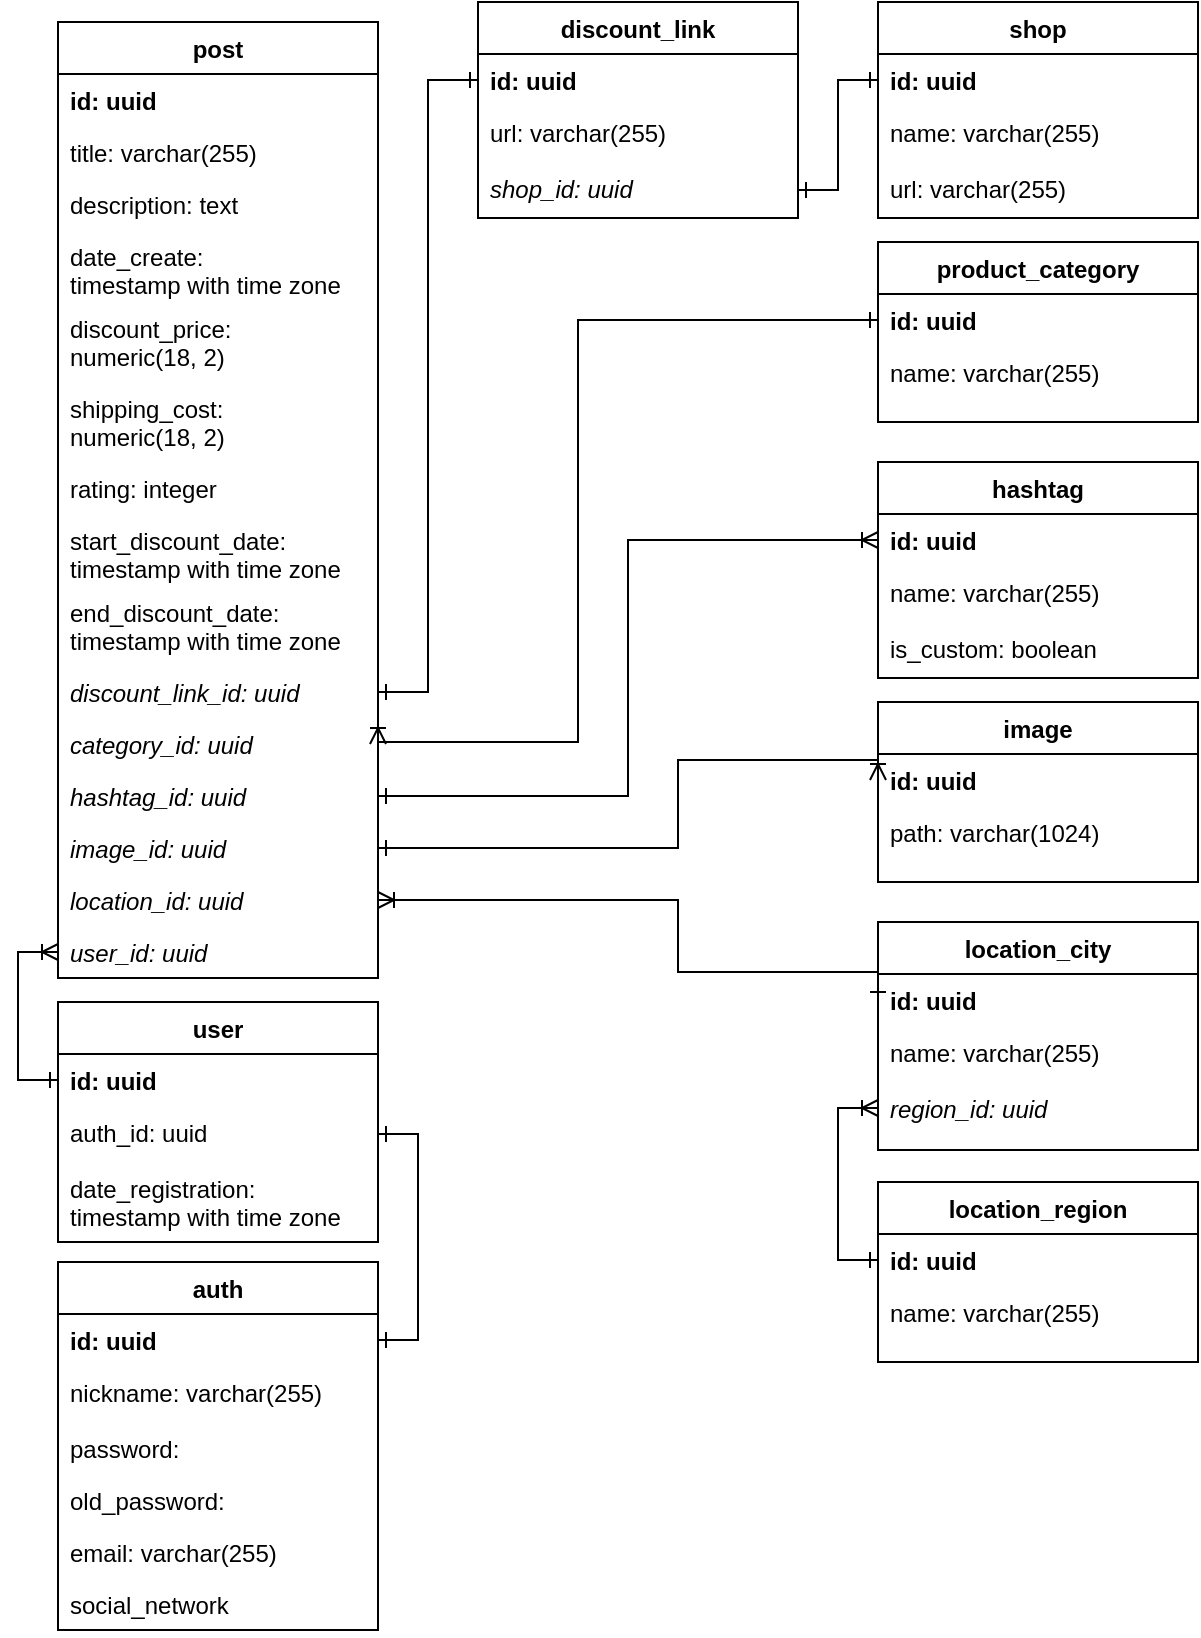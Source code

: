 <mxfile version="20.4.0" type="github">
  <diagram id="C5RBs43oDa-KdzZeNtuy" name="Page-1">
    <mxGraphModel dx="1209" dy="768" grid="1" gridSize="10" guides="1" tooltips="1" connect="1" arrows="1" fold="1" page="1" pageScale="1" pageWidth="827" pageHeight="1169" math="0" shadow="0">
      <root>
        <mxCell id="WIyWlLk6GJQsqaUBKTNV-0" />
        <mxCell id="WIyWlLk6GJQsqaUBKTNV-1" parent="WIyWlLk6GJQsqaUBKTNV-0" />
        <mxCell id="zkfFHV4jXpPFQw0GAbJ--0" value="post" style="swimlane;fontStyle=1;align=center;verticalAlign=top;childLayout=stackLayout;horizontal=1;startSize=26;horizontalStack=0;resizeParent=1;resizeLast=0;collapsible=1;marginBottom=0;rounded=0;shadow=0;strokeWidth=1;" parent="WIyWlLk6GJQsqaUBKTNV-1" vertex="1">
          <mxGeometry x="80" y="40" width="160" height="478" as="geometry">
            <mxRectangle x="230" y="140" width="160" height="26" as="alternateBounds" />
          </mxGeometry>
        </mxCell>
        <mxCell id="Dwpa492ECk6sttQQsUru-0" value="id: uuid" style="text;align=left;verticalAlign=top;spacingLeft=4;spacingRight=4;overflow=hidden;rotatable=0;points=[[0,0.5],[1,0.5]];portConstraint=eastwest;rounded=0;shadow=0;html=0;fontStyle=1" vertex="1" parent="zkfFHV4jXpPFQw0GAbJ--0">
          <mxGeometry y="26" width="160" height="26" as="geometry" />
        </mxCell>
        <mxCell id="Dwpa492ECk6sttQQsUru-1" value="title: varchar(255)" style="text;align=left;verticalAlign=top;spacingLeft=4;spacingRight=4;overflow=hidden;rotatable=0;points=[[0,0.5],[1,0.5]];portConstraint=eastwest;rounded=0;shadow=0;html=0;" vertex="1" parent="zkfFHV4jXpPFQw0GAbJ--0">
          <mxGeometry y="52" width="160" height="26" as="geometry" />
        </mxCell>
        <mxCell id="Dwpa492ECk6sttQQsUru-3" value="description: text" style="text;align=left;verticalAlign=top;spacingLeft=4;spacingRight=4;overflow=hidden;rotatable=0;points=[[0,0.5],[1,0.5]];portConstraint=eastwest;rounded=0;shadow=0;html=0;" vertex="1" parent="zkfFHV4jXpPFQw0GAbJ--0">
          <mxGeometry y="78" width="160" height="26" as="geometry" />
        </mxCell>
        <mxCell id="Dwpa492ECk6sttQQsUru-2" value="date_create: &#xa;timestamp with time zone" style="text;align=left;verticalAlign=top;spacingLeft=4;spacingRight=4;overflow=hidden;rotatable=0;points=[[0,0.5],[1,0.5]];portConstraint=eastwest;rounded=0;shadow=0;html=0;" vertex="1" parent="zkfFHV4jXpPFQw0GAbJ--0">
          <mxGeometry y="104" width="160" height="36" as="geometry" />
        </mxCell>
        <mxCell id="Dwpa492ECk6sttQQsUru-6" value="discount_price: &#xa;numeric(18, 2)" style="text;align=left;verticalAlign=top;spacingLeft=4;spacingRight=4;overflow=hidden;rotatable=0;points=[[0,0.5],[1,0.5]];portConstraint=eastwest;rounded=0;shadow=0;html=0;" vertex="1" parent="zkfFHV4jXpPFQw0GAbJ--0">
          <mxGeometry y="140" width="160" height="40" as="geometry" />
        </mxCell>
        <mxCell id="Dwpa492ECk6sttQQsUru-7" value="shipping_cost:&#xa;numeric(18, 2)" style="text;align=left;verticalAlign=top;spacingLeft=4;spacingRight=4;overflow=hidden;rotatable=0;points=[[0,0.5],[1,0.5]];portConstraint=eastwest;rounded=0;shadow=0;html=0;" vertex="1" parent="zkfFHV4jXpPFQw0GAbJ--0">
          <mxGeometry y="180" width="160" height="40" as="geometry" />
        </mxCell>
        <mxCell id="Dwpa492ECk6sttQQsUru-18" value="rating: integer" style="text;align=left;verticalAlign=top;spacingLeft=4;spacingRight=4;overflow=hidden;rotatable=0;points=[[0,0.5],[1,0.5]];portConstraint=eastwest;rounded=0;shadow=0;html=0;" vertex="1" parent="zkfFHV4jXpPFQw0GAbJ--0">
          <mxGeometry y="220" width="160" height="26" as="geometry" />
        </mxCell>
        <mxCell id="Dwpa492ECk6sttQQsUru-19" value="start_discount_date: &#xa;timestamp with time zone" style="text;align=left;verticalAlign=top;spacingLeft=4;spacingRight=4;overflow=hidden;rotatable=0;points=[[0,0.5],[1,0.5]];portConstraint=eastwest;rounded=0;shadow=0;html=0;" vertex="1" parent="zkfFHV4jXpPFQw0GAbJ--0">
          <mxGeometry y="246" width="160" height="36" as="geometry" />
        </mxCell>
        <mxCell id="Dwpa492ECk6sttQQsUru-21" value="end_discount_date: &#xa;timestamp with time zone" style="text;align=left;verticalAlign=top;spacingLeft=4;spacingRight=4;overflow=hidden;rotatable=0;points=[[0,0.5],[1,0.5]];portConstraint=eastwest;rounded=0;shadow=0;html=0;" vertex="1" parent="zkfFHV4jXpPFQw0GAbJ--0">
          <mxGeometry y="282" width="160" height="40" as="geometry" />
        </mxCell>
        <mxCell id="Dwpa492ECk6sttQQsUru-64" value="discount_link_id: uuid&#xa;" style="text;align=left;verticalAlign=top;spacingLeft=4;spacingRight=4;overflow=hidden;rotatable=0;points=[[0,0.5],[1,0.5]];portConstraint=eastwest;rounded=0;shadow=0;html=0;fontStyle=2" vertex="1" parent="zkfFHV4jXpPFQw0GAbJ--0">
          <mxGeometry y="322" width="160" height="26" as="geometry" />
        </mxCell>
        <mxCell id="Dwpa492ECk6sttQQsUru-70" value="category_id: uuid" style="text;align=left;verticalAlign=top;spacingLeft=4;spacingRight=4;overflow=hidden;rotatable=0;points=[[0,0.5],[1,0.5]];portConstraint=eastwest;rounded=0;shadow=0;html=0;fontStyle=2" vertex="1" parent="zkfFHV4jXpPFQw0GAbJ--0">
          <mxGeometry y="348" width="160" height="26" as="geometry" />
        </mxCell>
        <mxCell id="Dwpa492ECk6sttQQsUru-68" value="hashtag_id: uuid" style="text;align=left;verticalAlign=top;spacingLeft=4;spacingRight=4;overflow=hidden;rotatable=0;points=[[0,0.5],[1,0.5]];portConstraint=eastwest;rounded=0;shadow=0;html=0;fontStyle=2" vertex="1" parent="zkfFHV4jXpPFQw0GAbJ--0">
          <mxGeometry y="374" width="160" height="26" as="geometry" />
        </mxCell>
        <mxCell id="Dwpa492ECk6sttQQsUru-5" value="image_id: uuid" style="text;align=left;verticalAlign=top;spacingLeft=4;spacingRight=4;overflow=hidden;rotatable=0;points=[[0,0.5],[1,0.5]];portConstraint=eastwest;rounded=0;shadow=0;html=0;fontStyle=2" vertex="1" parent="zkfFHV4jXpPFQw0GAbJ--0">
          <mxGeometry y="400" width="160" height="26" as="geometry" />
        </mxCell>
        <mxCell id="Dwpa492ECk6sttQQsUru-22" value="location_id: uuid" style="text;align=left;verticalAlign=top;spacingLeft=4;spacingRight=4;overflow=hidden;rotatable=0;points=[[0,0.5],[1,0.5]];portConstraint=eastwest;rounded=0;shadow=0;html=0;fontStyle=2" vertex="1" parent="zkfFHV4jXpPFQw0GAbJ--0">
          <mxGeometry y="426" width="160" height="26" as="geometry" />
        </mxCell>
        <mxCell id="Dwpa492ECk6sttQQsUru-4" value="user_id: uuid" style="text;align=left;verticalAlign=top;spacingLeft=4;spacingRight=4;overflow=hidden;rotatable=0;points=[[0,0.5],[1,0.5]];portConstraint=eastwest;rounded=0;shadow=0;html=0;fontStyle=2" vertex="1" parent="zkfFHV4jXpPFQw0GAbJ--0">
          <mxGeometry y="452" width="160" height="26" as="geometry" />
        </mxCell>
        <mxCell id="zkfFHV4jXpPFQw0GAbJ--17" value="user" style="swimlane;fontStyle=1;align=center;verticalAlign=top;childLayout=stackLayout;horizontal=1;startSize=26;horizontalStack=0;resizeParent=1;resizeLast=0;collapsible=1;marginBottom=0;rounded=0;shadow=0;strokeWidth=1;" parent="WIyWlLk6GJQsqaUBKTNV-1" vertex="1">
          <mxGeometry x="80" y="530" width="160" height="120" as="geometry">
            <mxRectangle x="550" y="140" width="160" height="26" as="alternateBounds" />
          </mxGeometry>
        </mxCell>
        <mxCell id="zkfFHV4jXpPFQw0GAbJ--1" value="id: uuid" style="text;align=left;verticalAlign=top;spacingLeft=4;spacingRight=4;overflow=hidden;rotatable=0;points=[[0,0.5],[1,0.5]];portConstraint=eastwest;fontStyle=1" parent="zkfFHV4jXpPFQw0GAbJ--17" vertex="1">
          <mxGeometry y="26" width="160" height="26" as="geometry" />
        </mxCell>
        <mxCell id="zkfFHV4jXpPFQw0GAbJ--2" value="auth_id: uuid" style="text;align=left;verticalAlign=top;spacingLeft=4;spacingRight=4;overflow=hidden;rotatable=0;points=[[0,0.5],[1,0.5]];portConstraint=eastwest;rounded=0;shadow=0;html=0;fontStyle=0" parent="zkfFHV4jXpPFQw0GAbJ--17" vertex="1">
          <mxGeometry y="52" width="160" height="28" as="geometry" />
        </mxCell>
        <mxCell id="Dwpa492ECk6sttQQsUru-11" value="date_registration: &#xa;timestamp with time zone" style="text;align=left;verticalAlign=top;spacingLeft=4;spacingRight=4;overflow=hidden;rotatable=0;points=[[0,0.5],[1,0.5]];portConstraint=eastwest;rounded=0;shadow=0;html=0;" vertex="1" parent="zkfFHV4jXpPFQw0GAbJ--17">
          <mxGeometry y="80" width="160" height="40" as="geometry" />
        </mxCell>
        <mxCell id="Dwpa492ECk6sttQQsUru-12" value="image" style="swimlane;fontStyle=1;align=center;verticalAlign=top;childLayout=stackLayout;horizontal=1;startSize=26;horizontalStack=0;resizeParent=1;resizeLast=0;collapsible=1;marginBottom=0;rounded=0;shadow=0;strokeWidth=1;" vertex="1" parent="WIyWlLk6GJQsqaUBKTNV-1">
          <mxGeometry x="490" y="380" width="160" height="90" as="geometry">
            <mxRectangle x="550" y="140" width="160" height="26" as="alternateBounds" />
          </mxGeometry>
        </mxCell>
        <mxCell id="Dwpa492ECk6sttQQsUru-13" value="id: uuid" style="text;align=left;verticalAlign=top;spacingLeft=4;spacingRight=4;overflow=hidden;rotatable=0;points=[[0,0.5],[1,0.5]];portConstraint=eastwest;fontStyle=1" vertex="1" parent="Dwpa492ECk6sttQQsUru-12">
          <mxGeometry y="26" width="160" height="26" as="geometry" />
        </mxCell>
        <mxCell id="Dwpa492ECk6sttQQsUru-14" value="path: varchar(1024)" style="text;align=left;verticalAlign=top;spacingLeft=4;spacingRight=4;overflow=hidden;rotatable=0;points=[[0,0.5],[1,0.5]];portConstraint=eastwest;rounded=0;shadow=0;html=0;" vertex="1" parent="Dwpa492ECk6sttQQsUru-12">
          <mxGeometry y="52" width="160" height="28" as="geometry" />
        </mxCell>
        <mxCell id="Dwpa492ECk6sttQQsUru-23" value="location_region" style="swimlane;fontStyle=1;align=center;verticalAlign=top;childLayout=stackLayout;horizontal=1;startSize=26;horizontalStack=0;resizeParent=1;resizeLast=0;collapsible=1;marginBottom=0;rounded=0;shadow=0;strokeWidth=1;" vertex="1" parent="WIyWlLk6GJQsqaUBKTNV-1">
          <mxGeometry x="490" y="620" width="160" height="90" as="geometry">
            <mxRectangle x="550" y="140" width="160" height="26" as="alternateBounds" />
          </mxGeometry>
        </mxCell>
        <mxCell id="Dwpa492ECk6sttQQsUru-24" value="id: uuid" style="text;align=left;verticalAlign=top;spacingLeft=4;spacingRight=4;overflow=hidden;rotatable=0;points=[[0,0.5],[1,0.5]];portConstraint=eastwest;fontStyle=1" vertex="1" parent="Dwpa492ECk6sttQQsUru-23">
          <mxGeometry y="26" width="160" height="26" as="geometry" />
        </mxCell>
        <mxCell id="Dwpa492ECk6sttQQsUru-25" value="name: varchar(255)" style="text;align=left;verticalAlign=top;spacingLeft=4;spacingRight=4;overflow=hidden;rotatable=0;points=[[0,0.5],[1,0.5]];portConstraint=eastwest;rounded=0;shadow=0;html=0;" vertex="1" parent="Dwpa492ECk6sttQQsUru-23">
          <mxGeometry y="52" width="160" height="28" as="geometry" />
        </mxCell>
        <mxCell id="Dwpa492ECk6sttQQsUru-29" value="location_city" style="swimlane;fontStyle=1;align=center;verticalAlign=top;childLayout=stackLayout;horizontal=1;startSize=26;horizontalStack=0;resizeParent=1;resizeLast=0;collapsible=1;marginBottom=0;rounded=0;shadow=0;strokeWidth=1;" vertex="1" parent="WIyWlLk6GJQsqaUBKTNV-1">
          <mxGeometry x="490" y="490" width="160" height="114" as="geometry">
            <mxRectangle x="550" y="140" width="160" height="26" as="alternateBounds" />
          </mxGeometry>
        </mxCell>
        <mxCell id="Dwpa492ECk6sttQQsUru-30" value="id: uuid" style="text;align=left;verticalAlign=top;spacingLeft=4;spacingRight=4;overflow=hidden;rotatable=0;points=[[0,0.5],[1,0.5]];portConstraint=eastwest;fontStyle=1" vertex="1" parent="Dwpa492ECk6sttQQsUru-29">
          <mxGeometry y="26" width="160" height="26" as="geometry" />
        </mxCell>
        <mxCell id="Dwpa492ECk6sttQQsUru-31" value="name: varchar(255)" style="text;align=left;verticalAlign=top;spacingLeft=4;spacingRight=4;overflow=hidden;rotatable=0;points=[[0,0.5],[1,0.5]];portConstraint=eastwest;rounded=0;shadow=0;html=0;" vertex="1" parent="Dwpa492ECk6sttQQsUru-29">
          <mxGeometry y="52" width="160" height="28" as="geometry" />
        </mxCell>
        <mxCell id="Dwpa492ECk6sttQQsUru-32" value="region_id: uuid" style="text;align=left;verticalAlign=top;spacingLeft=4;spacingRight=4;overflow=hidden;rotatable=0;points=[[0,0.5],[1,0.5]];portConstraint=eastwest;rounded=0;shadow=0;html=0;fontStyle=2" vertex="1" parent="Dwpa492ECk6sttQQsUru-29">
          <mxGeometry y="80" width="160" height="26" as="geometry" />
        </mxCell>
        <mxCell id="Dwpa492ECk6sttQQsUru-35" style="edgeStyle=orthogonalEdgeStyle;rounded=0;orthogonalLoop=1;jettySize=auto;html=1;exitX=0;exitY=0.5;exitDx=0;exitDy=0;entryX=0;entryY=0.5;entryDx=0;entryDy=0;startArrow=ERoneToMany;startFill=0;endArrow=ERone;endFill=0;" edge="1" parent="WIyWlLk6GJQsqaUBKTNV-1" source="Dwpa492ECk6sttQQsUru-32" target="Dwpa492ECk6sttQQsUru-24">
          <mxGeometry relative="1" as="geometry" />
        </mxCell>
        <mxCell id="Dwpa492ECk6sttQQsUru-37" style="edgeStyle=orthogonalEdgeStyle;rounded=0;orthogonalLoop=1;jettySize=auto;html=1;exitX=1;exitY=0.5;exitDx=0;exitDy=0;entryX=0;entryY=0.5;entryDx=0;entryDy=0;startArrow=ERoneToMany;startFill=0;endArrow=ERone;endFill=0;" edge="1" parent="WIyWlLk6GJQsqaUBKTNV-1" source="Dwpa492ECk6sttQQsUru-22" target="Dwpa492ECk6sttQQsUru-30">
          <mxGeometry relative="1" as="geometry">
            <Array as="points">
              <mxPoint x="390" y="479" />
              <mxPoint x="390" y="515" />
            </Array>
          </mxGeometry>
        </mxCell>
        <mxCell id="Dwpa492ECk6sttQQsUru-38" style="edgeStyle=orthogonalEdgeStyle;rounded=0;orthogonalLoop=1;jettySize=auto;html=1;exitX=0;exitY=0.5;exitDx=0;exitDy=0;entryX=0;entryY=0.5;entryDx=0;entryDy=0;startArrow=ERoneToMany;startFill=0;endArrow=ERone;endFill=0;" edge="1" parent="WIyWlLk6GJQsqaUBKTNV-1" source="Dwpa492ECk6sttQQsUru-4" target="zkfFHV4jXpPFQw0GAbJ--1">
          <mxGeometry relative="1" as="geometry" />
        </mxCell>
        <mxCell id="Dwpa492ECk6sttQQsUru-45" value="auth" style="swimlane;fontStyle=1;align=center;verticalAlign=top;childLayout=stackLayout;horizontal=1;startSize=26;horizontalStack=0;resizeParent=1;resizeLast=0;collapsible=1;marginBottom=0;rounded=0;shadow=0;strokeWidth=1;" vertex="1" parent="WIyWlLk6GJQsqaUBKTNV-1">
          <mxGeometry x="80" y="660" width="160" height="184" as="geometry">
            <mxRectangle x="550" y="140" width="160" height="26" as="alternateBounds" />
          </mxGeometry>
        </mxCell>
        <mxCell id="Dwpa492ECk6sttQQsUru-46" value="id: uuid" style="text;align=left;verticalAlign=top;spacingLeft=4;spacingRight=4;overflow=hidden;rotatable=0;points=[[0,0.5],[1,0.5]];portConstraint=eastwest;fontStyle=1" vertex="1" parent="Dwpa492ECk6sttQQsUru-45">
          <mxGeometry y="26" width="160" height="26" as="geometry" />
        </mxCell>
        <mxCell id="Dwpa492ECk6sttQQsUru-47" value="nickname: varchar(255)" style="text;align=left;verticalAlign=top;spacingLeft=4;spacingRight=4;overflow=hidden;rotatable=0;points=[[0,0.5],[1,0.5]];portConstraint=eastwest;rounded=0;shadow=0;html=0;" vertex="1" parent="Dwpa492ECk6sttQQsUru-45">
          <mxGeometry y="52" width="160" height="28" as="geometry" />
        </mxCell>
        <mxCell id="Dwpa492ECk6sttQQsUru-48" value="password: " style="text;align=left;verticalAlign=top;spacingLeft=4;spacingRight=4;overflow=hidden;rotatable=0;points=[[0,0.5],[1,0.5]];portConstraint=eastwest;rounded=0;shadow=0;html=0;" vertex="1" parent="Dwpa492ECk6sttQQsUru-45">
          <mxGeometry y="80" width="160" height="26" as="geometry" />
        </mxCell>
        <mxCell id="Dwpa492ECk6sttQQsUru-54" value="old_password: " style="text;align=left;verticalAlign=top;spacingLeft=4;spacingRight=4;overflow=hidden;rotatable=0;points=[[0,0.5],[1,0.5]];portConstraint=eastwest;rounded=0;shadow=0;html=0;" vertex="1" parent="Dwpa492ECk6sttQQsUru-45">
          <mxGeometry y="106" width="160" height="26" as="geometry" />
        </mxCell>
        <mxCell id="Dwpa492ECk6sttQQsUru-49" value="email: varchar(255)" style="text;align=left;verticalAlign=top;spacingLeft=4;spacingRight=4;overflow=hidden;rotatable=0;points=[[0,0.5],[1,0.5]];portConstraint=eastwest;rounded=0;shadow=0;html=0;" vertex="1" parent="Dwpa492ECk6sttQQsUru-45">
          <mxGeometry y="132" width="160" height="26" as="geometry" />
        </mxCell>
        <mxCell id="Dwpa492ECk6sttQQsUru-80" value="social_network" style="text;align=left;verticalAlign=top;spacingLeft=4;spacingRight=4;overflow=hidden;rotatable=0;points=[[0,0.5],[1,0.5]];portConstraint=eastwest;rounded=0;shadow=0;html=0;" vertex="1" parent="Dwpa492ECk6sttQQsUru-45">
          <mxGeometry y="158" width="160" height="26" as="geometry" />
        </mxCell>
        <mxCell id="Dwpa492ECk6sttQQsUru-53" style="edgeStyle=orthogonalEdgeStyle;rounded=0;orthogonalLoop=1;jettySize=auto;html=1;exitX=1;exitY=0.5;exitDx=0;exitDy=0;entryX=1;entryY=0.5;entryDx=0;entryDy=0;startArrow=ERone;startFill=0;endArrow=ERone;endFill=0;" edge="1" parent="WIyWlLk6GJQsqaUBKTNV-1" source="zkfFHV4jXpPFQw0GAbJ--2" target="Dwpa492ECk6sttQQsUru-46">
          <mxGeometry relative="1" as="geometry" />
        </mxCell>
        <mxCell id="Dwpa492ECk6sttQQsUru-55" style="edgeStyle=orthogonalEdgeStyle;rounded=0;orthogonalLoop=1;jettySize=auto;html=1;exitX=1;exitY=0.5;exitDx=0;exitDy=0;entryX=0;entryY=0.5;entryDx=0;entryDy=0;startArrow=ERone;startFill=0;endArrow=ERoneToMany;endFill=0;" edge="1" parent="WIyWlLk6GJQsqaUBKTNV-1" source="Dwpa492ECk6sttQQsUru-5" target="Dwpa492ECk6sttQQsUru-13">
          <mxGeometry relative="1" as="geometry">
            <Array as="points">
              <mxPoint x="390" y="453" />
              <mxPoint x="390" y="409" />
            </Array>
          </mxGeometry>
        </mxCell>
        <mxCell id="Dwpa492ECk6sttQQsUru-65" value="hashtag" style="swimlane;fontStyle=1;align=center;verticalAlign=top;childLayout=stackLayout;horizontal=1;startSize=26;horizontalStack=0;resizeParent=1;resizeLast=0;collapsible=1;marginBottom=0;rounded=0;shadow=0;strokeWidth=1;" vertex="1" parent="WIyWlLk6GJQsqaUBKTNV-1">
          <mxGeometry x="490" y="260" width="160" height="108" as="geometry">
            <mxRectangle x="550" y="140" width="160" height="26" as="alternateBounds" />
          </mxGeometry>
        </mxCell>
        <mxCell id="Dwpa492ECk6sttQQsUru-66" value="id: uuid" style="text;align=left;verticalAlign=top;spacingLeft=4;spacingRight=4;overflow=hidden;rotatable=0;points=[[0,0.5],[1,0.5]];portConstraint=eastwest;fontStyle=1" vertex="1" parent="Dwpa492ECk6sttQQsUru-65">
          <mxGeometry y="26" width="160" height="26" as="geometry" />
        </mxCell>
        <mxCell id="Dwpa492ECk6sttQQsUru-67" value="name: varchar(255)" style="text;align=left;verticalAlign=top;spacingLeft=4;spacingRight=4;overflow=hidden;rotatable=0;points=[[0,0.5],[1,0.5]];portConstraint=eastwest;rounded=0;shadow=0;html=0;" vertex="1" parent="Dwpa492ECk6sttQQsUru-65">
          <mxGeometry y="52" width="160" height="28" as="geometry" />
        </mxCell>
        <mxCell id="Dwpa492ECk6sttQQsUru-91" value="is_custom: boolean" style="text;align=left;verticalAlign=top;spacingLeft=4;spacingRight=4;overflow=hidden;rotatable=0;points=[[0,0.5],[1,0.5]];portConstraint=eastwest;rounded=0;shadow=0;html=0;" vertex="1" parent="Dwpa492ECk6sttQQsUru-65">
          <mxGeometry y="80" width="160" height="28" as="geometry" />
        </mxCell>
        <mxCell id="Dwpa492ECk6sttQQsUru-71" value="shop" style="swimlane;fontStyle=1;align=center;verticalAlign=top;childLayout=stackLayout;horizontal=1;startSize=26;horizontalStack=0;resizeParent=1;resizeLast=0;collapsible=1;marginBottom=0;rounded=0;shadow=0;strokeWidth=1;" vertex="1" parent="WIyWlLk6GJQsqaUBKTNV-1">
          <mxGeometry x="490" y="30" width="160" height="108" as="geometry">
            <mxRectangle x="550" y="140" width="160" height="26" as="alternateBounds" />
          </mxGeometry>
        </mxCell>
        <mxCell id="Dwpa492ECk6sttQQsUru-72" value="id: uuid" style="text;align=left;verticalAlign=top;spacingLeft=4;spacingRight=4;overflow=hidden;rotatable=0;points=[[0,0.5],[1,0.5]];portConstraint=eastwest;fontStyle=1" vertex="1" parent="Dwpa492ECk6sttQQsUru-71">
          <mxGeometry y="26" width="160" height="26" as="geometry" />
        </mxCell>
        <mxCell id="Dwpa492ECk6sttQQsUru-73" value="name: varchar(255)" style="text;align=left;verticalAlign=top;spacingLeft=4;spacingRight=4;overflow=hidden;rotatable=0;points=[[0,0.5],[1,0.5]];portConstraint=eastwest;rounded=0;shadow=0;html=0;" vertex="1" parent="Dwpa492ECk6sttQQsUru-71">
          <mxGeometry y="52" width="160" height="28" as="geometry" />
        </mxCell>
        <mxCell id="Dwpa492ECk6sttQQsUru-81" value="url: varchar(255)" style="text;align=left;verticalAlign=top;spacingLeft=4;spacingRight=4;overflow=hidden;rotatable=0;points=[[0,0.5],[1,0.5]];portConstraint=eastwest;rounded=0;shadow=0;html=0;" vertex="1" parent="Dwpa492ECk6sttQQsUru-71">
          <mxGeometry y="80" width="160" height="28" as="geometry" />
        </mxCell>
        <mxCell id="Dwpa492ECk6sttQQsUru-74" value="product_category" style="swimlane;fontStyle=1;align=center;verticalAlign=top;childLayout=stackLayout;horizontal=1;startSize=26;horizontalStack=0;resizeParent=1;resizeLast=0;collapsible=1;marginBottom=0;rounded=0;shadow=0;strokeWidth=1;" vertex="1" parent="WIyWlLk6GJQsqaUBKTNV-1">
          <mxGeometry x="490" y="150" width="160" height="90" as="geometry">
            <mxRectangle x="550" y="140" width="160" height="26" as="alternateBounds" />
          </mxGeometry>
        </mxCell>
        <mxCell id="Dwpa492ECk6sttQQsUru-75" value="id: uuid" style="text;align=left;verticalAlign=top;spacingLeft=4;spacingRight=4;overflow=hidden;rotatable=0;points=[[0,0.5],[1,0.5]];portConstraint=eastwest;fontStyle=1" vertex="1" parent="Dwpa492ECk6sttQQsUru-74">
          <mxGeometry y="26" width="160" height="26" as="geometry" />
        </mxCell>
        <mxCell id="Dwpa492ECk6sttQQsUru-76" value="name: varchar(255)" style="text;align=left;verticalAlign=top;spacingLeft=4;spacingRight=4;overflow=hidden;rotatable=0;points=[[0,0.5],[1,0.5]];portConstraint=eastwest;rounded=0;shadow=0;html=0;" vertex="1" parent="Dwpa492ECk6sttQQsUru-74">
          <mxGeometry y="52" width="160" height="28" as="geometry" />
        </mxCell>
        <mxCell id="Dwpa492ECk6sttQQsUru-78" style="edgeStyle=orthogonalEdgeStyle;rounded=0;orthogonalLoop=1;jettySize=auto;html=1;exitX=0;exitY=0.5;exitDx=0;exitDy=0;entryX=1;entryY=0.5;entryDx=0;entryDy=0;startArrow=ERone;startFill=0;endArrow=ERoneToMany;endFill=0;" edge="1" parent="WIyWlLk6GJQsqaUBKTNV-1" source="Dwpa492ECk6sttQQsUru-75" target="Dwpa492ECk6sttQQsUru-70">
          <mxGeometry relative="1" as="geometry">
            <Array as="points">
              <mxPoint x="340" y="189" />
              <mxPoint x="340" y="400" />
            </Array>
          </mxGeometry>
        </mxCell>
        <mxCell id="Dwpa492ECk6sttQQsUru-79" style="edgeStyle=orthogonalEdgeStyle;rounded=0;orthogonalLoop=1;jettySize=auto;html=1;exitX=1;exitY=0.5;exitDx=0;exitDy=0;entryX=0;entryY=0.5;entryDx=0;entryDy=0;startArrow=ERone;startFill=0;endArrow=ERoneToMany;endFill=0;" edge="1" parent="WIyWlLk6GJQsqaUBKTNV-1" source="Dwpa492ECk6sttQQsUru-68" target="Dwpa492ECk6sttQQsUru-66">
          <mxGeometry relative="1" as="geometry" />
        </mxCell>
        <mxCell id="Dwpa492ECk6sttQQsUru-82" value="discount_link" style="swimlane;fontStyle=1;align=center;verticalAlign=top;childLayout=stackLayout;horizontal=1;startSize=26;horizontalStack=0;resizeParent=1;resizeLast=0;collapsible=1;marginBottom=0;rounded=0;shadow=0;strokeWidth=1;" vertex="1" parent="WIyWlLk6GJQsqaUBKTNV-1">
          <mxGeometry x="290" y="30" width="160" height="108" as="geometry">
            <mxRectangle x="550" y="140" width="160" height="26" as="alternateBounds" />
          </mxGeometry>
        </mxCell>
        <mxCell id="Dwpa492ECk6sttQQsUru-83" value="id: uuid" style="text;align=left;verticalAlign=top;spacingLeft=4;spacingRight=4;overflow=hidden;rotatable=0;points=[[0,0.5],[1,0.5]];portConstraint=eastwest;fontStyle=1" vertex="1" parent="Dwpa492ECk6sttQQsUru-82">
          <mxGeometry y="26" width="160" height="26" as="geometry" />
        </mxCell>
        <mxCell id="Dwpa492ECk6sttQQsUru-84" value="url: varchar(255)" style="text;align=left;verticalAlign=top;spacingLeft=4;spacingRight=4;overflow=hidden;rotatable=0;points=[[0,0.5],[1,0.5]];portConstraint=eastwest;rounded=0;shadow=0;html=0;" vertex="1" parent="Dwpa492ECk6sttQQsUru-82">
          <mxGeometry y="52" width="160" height="28" as="geometry" />
        </mxCell>
        <mxCell id="Dwpa492ECk6sttQQsUru-85" value="shop_id: uuid" style="text;align=left;verticalAlign=top;spacingLeft=4;spacingRight=4;overflow=hidden;rotatable=0;points=[[0,0.5],[1,0.5]];portConstraint=eastwest;rounded=0;shadow=0;html=0;fontStyle=2" vertex="1" parent="Dwpa492ECk6sttQQsUru-82">
          <mxGeometry y="80" width="160" height="28" as="geometry" />
        </mxCell>
        <mxCell id="Dwpa492ECk6sttQQsUru-86" style="edgeStyle=orthogonalEdgeStyle;rounded=0;orthogonalLoop=1;jettySize=auto;html=1;exitX=1;exitY=0.5;exitDx=0;exitDy=0;entryX=0;entryY=0.5;entryDx=0;entryDy=0;startArrow=ERone;startFill=0;endArrow=ERone;endFill=0;" edge="1" parent="WIyWlLk6GJQsqaUBKTNV-1" source="Dwpa492ECk6sttQQsUru-85" target="Dwpa492ECk6sttQQsUru-72">
          <mxGeometry relative="1" as="geometry" />
        </mxCell>
        <mxCell id="Dwpa492ECk6sttQQsUru-87" style="edgeStyle=orthogonalEdgeStyle;rounded=0;orthogonalLoop=1;jettySize=auto;html=1;exitX=1;exitY=0.5;exitDx=0;exitDy=0;entryX=0;entryY=0.5;entryDx=0;entryDy=0;startArrow=ERone;startFill=0;endArrow=ERone;endFill=0;" edge="1" parent="WIyWlLk6GJQsqaUBKTNV-1" source="Dwpa492ECk6sttQQsUru-64" target="Dwpa492ECk6sttQQsUru-83">
          <mxGeometry relative="1" as="geometry" />
        </mxCell>
      </root>
    </mxGraphModel>
  </diagram>
</mxfile>
